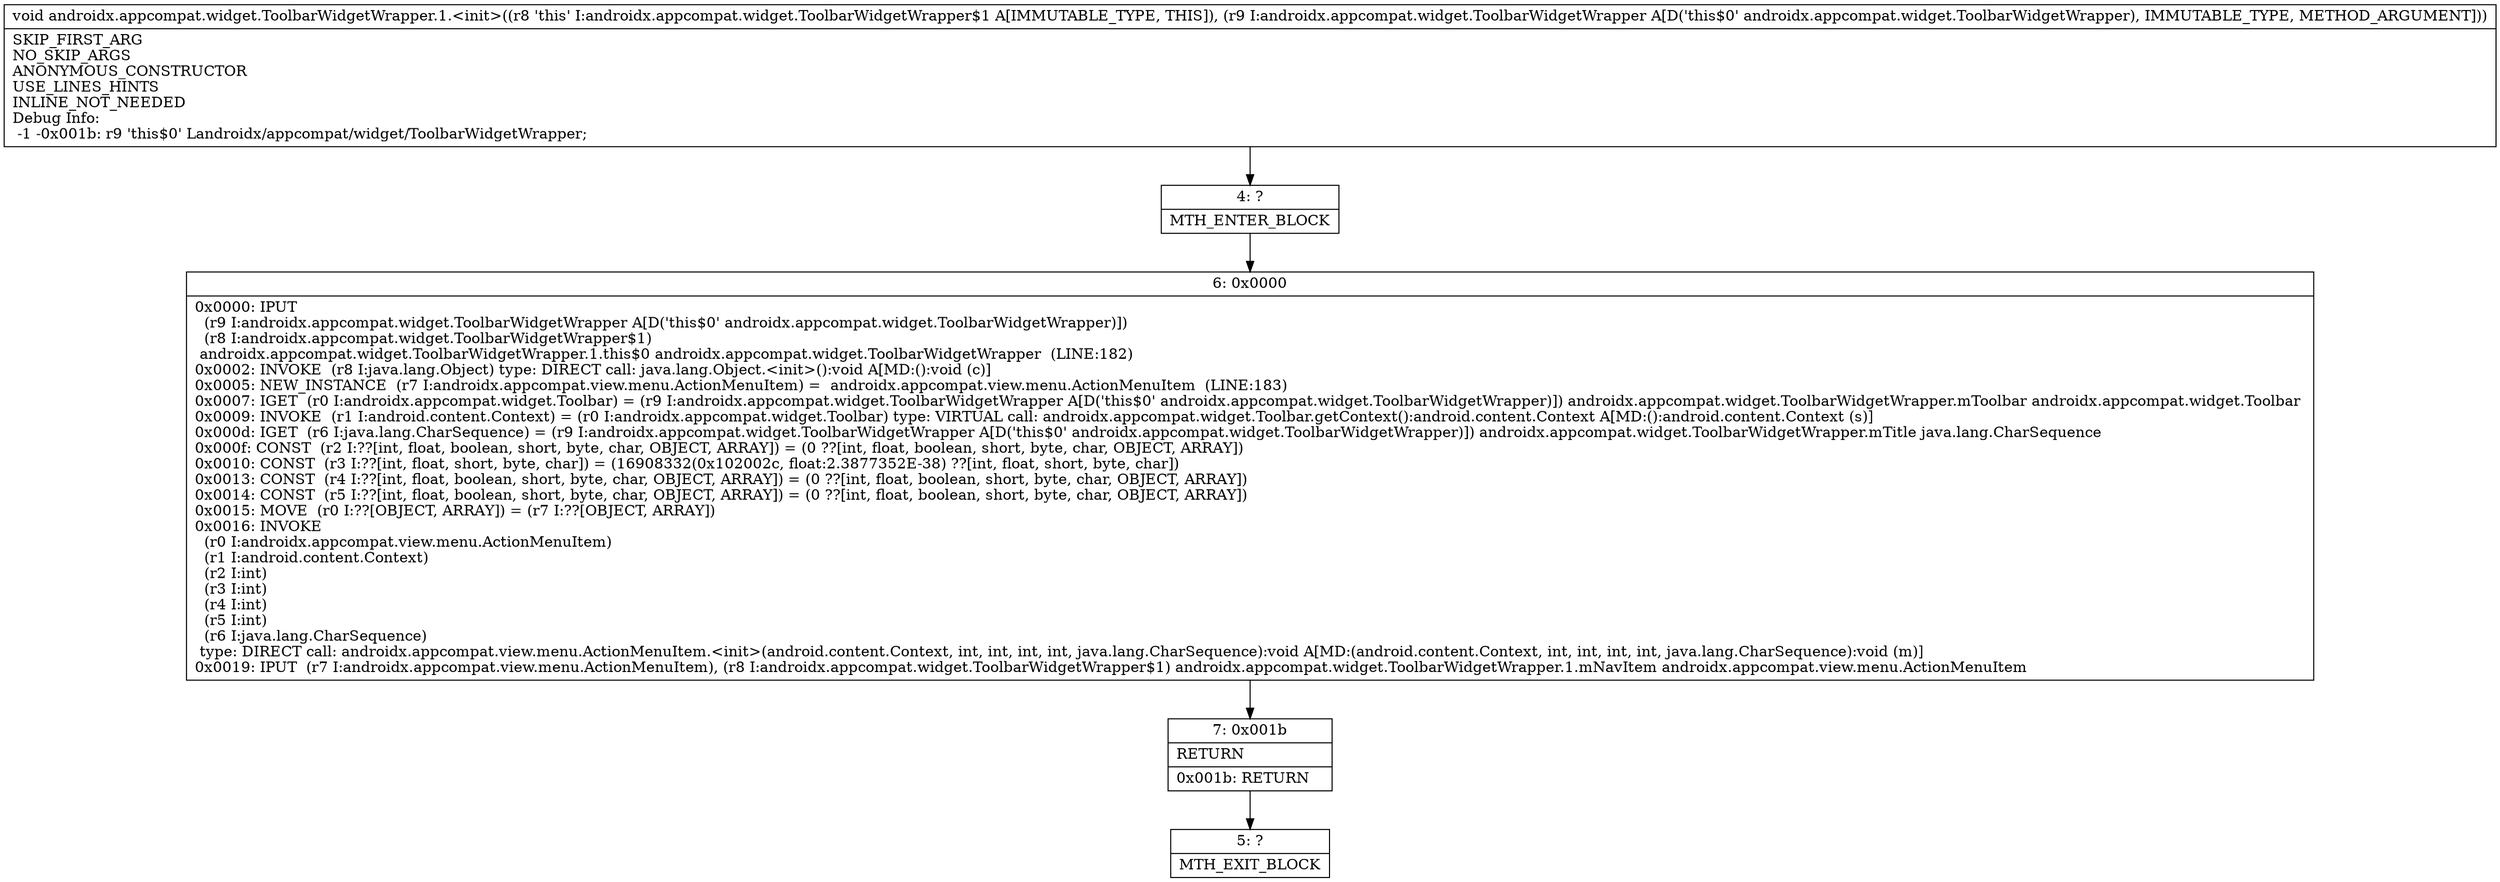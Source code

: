 digraph "CFG forandroidx.appcompat.widget.ToolbarWidgetWrapper.1.\<init\>(Landroidx\/appcompat\/widget\/ToolbarWidgetWrapper;)V" {
Node_4 [shape=record,label="{4\:\ ?|MTH_ENTER_BLOCK\l}"];
Node_6 [shape=record,label="{6\:\ 0x0000|0x0000: IPUT  \l  (r9 I:androidx.appcompat.widget.ToolbarWidgetWrapper A[D('this$0' androidx.appcompat.widget.ToolbarWidgetWrapper)])\l  (r8 I:androidx.appcompat.widget.ToolbarWidgetWrapper$1)\l androidx.appcompat.widget.ToolbarWidgetWrapper.1.this$0 androidx.appcompat.widget.ToolbarWidgetWrapper  (LINE:182)\l0x0002: INVOKE  (r8 I:java.lang.Object) type: DIRECT call: java.lang.Object.\<init\>():void A[MD:():void (c)]\l0x0005: NEW_INSTANCE  (r7 I:androidx.appcompat.view.menu.ActionMenuItem) =  androidx.appcompat.view.menu.ActionMenuItem  (LINE:183)\l0x0007: IGET  (r0 I:androidx.appcompat.widget.Toolbar) = (r9 I:androidx.appcompat.widget.ToolbarWidgetWrapper A[D('this$0' androidx.appcompat.widget.ToolbarWidgetWrapper)]) androidx.appcompat.widget.ToolbarWidgetWrapper.mToolbar androidx.appcompat.widget.Toolbar \l0x0009: INVOKE  (r1 I:android.content.Context) = (r0 I:androidx.appcompat.widget.Toolbar) type: VIRTUAL call: androidx.appcompat.widget.Toolbar.getContext():android.content.Context A[MD:():android.content.Context (s)]\l0x000d: IGET  (r6 I:java.lang.CharSequence) = (r9 I:androidx.appcompat.widget.ToolbarWidgetWrapper A[D('this$0' androidx.appcompat.widget.ToolbarWidgetWrapper)]) androidx.appcompat.widget.ToolbarWidgetWrapper.mTitle java.lang.CharSequence \l0x000f: CONST  (r2 I:??[int, float, boolean, short, byte, char, OBJECT, ARRAY]) = (0 ??[int, float, boolean, short, byte, char, OBJECT, ARRAY]) \l0x0010: CONST  (r3 I:??[int, float, short, byte, char]) = (16908332(0x102002c, float:2.3877352E\-38) ??[int, float, short, byte, char]) \l0x0013: CONST  (r4 I:??[int, float, boolean, short, byte, char, OBJECT, ARRAY]) = (0 ??[int, float, boolean, short, byte, char, OBJECT, ARRAY]) \l0x0014: CONST  (r5 I:??[int, float, boolean, short, byte, char, OBJECT, ARRAY]) = (0 ??[int, float, boolean, short, byte, char, OBJECT, ARRAY]) \l0x0015: MOVE  (r0 I:??[OBJECT, ARRAY]) = (r7 I:??[OBJECT, ARRAY]) \l0x0016: INVOKE  \l  (r0 I:androidx.appcompat.view.menu.ActionMenuItem)\l  (r1 I:android.content.Context)\l  (r2 I:int)\l  (r3 I:int)\l  (r4 I:int)\l  (r5 I:int)\l  (r6 I:java.lang.CharSequence)\l type: DIRECT call: androidx.appcompat.view.menu.ActionMenuItem.\<init\>(android.content.Context, int, int, int, int, java.lang.CharSequence):void A[MD:(android.content.Context, int, int, int, int, java.lang.CharSequence):void (m)]\l0x0019: IPUT  (r7 I:androidx.appcompat.view.menu.ActionMenuItem), (r8 I:androidx.appcompat.widget.ToolbarWidgetWrapper$1) androidx.appcompat.widget.ToolbarWidgetWrapper.1.mNavItem androidx.appcompat.view.menu.ActionMenuItem \l}"];
Node_7 [shape=record,label="{7\:\ 0x001b|RETURN\l|0x001b: RETURN   \l}"];
Node_5 [shape=record,label="{5\:\ ?|MTH_EXIT_BLOCK\l}"];
MethodNode[shape=record,label="{void androidx.appcompat.widget.ToolbarWidgetWrapper.1.\<init\>((r8 'this' I:androidx.appcompat.widget.ToolbarWidgetWrapper$1 A[IMMUTABLE_TYPE, THIS]), (r9 I:androidx.appcompat.widget.ToolbarWidgetWrapper A[D('this$0' androidx.appcompat.widget.ToolbarWidgetWrapper), IMMUTABLE_TYPE, METHOD_ARGUMENT]))  | SKIP_FIRST_ARG\lNO_SKIP_ARGS\lANONYMOUS_CONSTRUCTOR\lUSE_LINES_HINTS\lINLINE_NOT_NEEDED\lDebug Info:\l  \-1 \-0x001b: r9 'this$0' Landroidx\/appcompat\/widget\/ToolbarWidgetWrapper;\l}"];
MethodNode -> Node_4;Node_4 -> Node_6;
Node_6 -> Node_7;
Node_7 -> Node_5;
}

